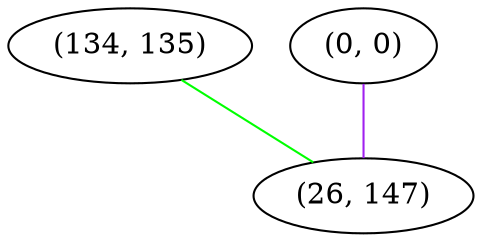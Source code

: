 graph "" {
"(134, 135)";
"(0, 0)";
"(26, 147)";
"(134, 135)" -- "(26, 147)"  [color=green, key=0, weight=2];
"(0, 0)" -- "(26, 147)"  [color=purple, key=0, weight=4];
}
